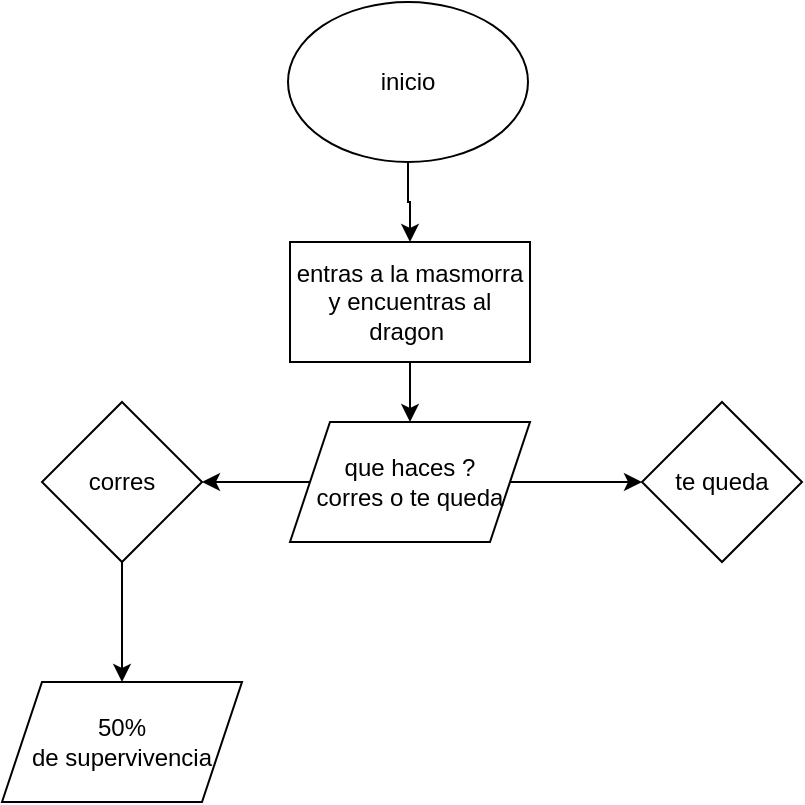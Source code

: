 <mxfile version="21.2.3" type="device">
  <diagram name="Página-1" id="MLvNesVm3uiOzzxn0n3o">
    <mxGraphModel dx="666" dy="567" grid="1" gridSize="10" guides="1" tooltips="1" connect="1" arrows="1" fold="1" page="1" pageScale="1" pageWidth="827" pageHeight="1169" math="0" shadow="0">
      <root>
        <mxCell id="0" />
        <mxCell id="1" parent="0" />
        <mxCell id="GELQpujCMFb6DYI_1lB7-5" style="edgeStyle=orthogonalEdgeStyle;rounded=0;orthogonalLoop=1;jettySize=auto;html=1;" edge="1" parent="1" source="GELQpujCMFb6DYI_1lB7-1" target="GELQpujCMFb6DYI_1lB7-3">
          <mxGeometry relative="1" as="geometry" />
        </mxCell>
        <mxCell id="GELQpujCMFb6DYI_1lB7-1" value="inicio" style="ellipse;whiteSpace=wrap;html=1;" vertex="1" parent="1">
          <mxGeometry x="353" y="40" width="120" height="80" as="geometry" />
        </mxCell>
        <mxCell id="GELQpujCMFb6DYI_1lB7-8" style="edgeStyle=orthogonalEdgeStyle;rounded=0;orthogonalLoop=1;jettySize=auto;html=1;entryX=0.5;entryY=0;entryDx=0;entryDy=0;" edge="1" parent="1" source="GELQpujCMFb6DYI_1lB7-3" target="GELQpujCMFb6DYI_1lB7-6">
          <mxGeometry relative="1" as="geometry" />
        </mxCell>
        <mxCell id="GELQpujCMFb6DYI_1lB7-3" value="entras a la masmorra y encuentras al dragon&amp;nbsp;" style="rounded=0;whiteSpace=wrap;html=1;" vertex="1" parent="1">
          <mxGeometry x="354" y="160" width="120" height="60" as="geometry" />
        </mxCell>
        <mxCell id="GELQpujCMFb6DYI_1lB7-13" value="" style="edgeStyle=orthogonalEdgeStyle;rounded=0;orthogonalLoop=1;jettySize=auto;html=1;" edge="1" parent="1" source="GELQpujCMFb6DYI_1lB7-6" target="GELQpujCMFb6DYI_1lB7-14">
          <mxGeometry relative="1" as="geometry">
            <mxPoint x="270" y="280" as="targetPoint" />
          </mxGeometry>
        </mxCell>
        <mxCell id="GELQpujCMFb6DYI_1lB7-15" style="edgeStyle=orthogonalEdgeStyle;rounded=0;orthogonalLoop=1;jettySize=auto;html=1;" edge="1" parent="1" source="GELQpujCMFb6DYI_1lB7-6" target="GELQpujCMFb6DYI_1lB7-11">
          <mxGeometry relative="1" as="geometry" />
        </mxCell>
        <mxCell id="GELQpujCMFb6DYI_1lB7-6" value="que haces ?&lt;br&gt;corres o te queda" style="shape=parallelogram;perimeter=parallelogramPerimeter;whiteSpace=wrap;html=1;fixedSize=1;" vertex="1" parent="1">
          <mxGeometry x="354" y="250" width="120" height="60" as="geometry" />
        </mxCell>
        <mxCell id="GELQpujCMFb6DYI_1lB7-11" value="te queda" style="rhombus;whiteSpace=wrap;html=1;" vertex="1" parent="1">
          <mxGeometry x="530" y="240" width="80" height="80" as="geometry" />
        </mxCell>
        <mxCell id="GELQpujCMFb6DYI_1lB7-18" style="edgeStyle=orthogonalEdgeStyle;rounded=0;orthogonalLoop=1;jettySize=auto;html=1;entryX=0.5;entryY=0;entryDx=0;entryDy=0;" edge="1" parent="1" source="GELQpujCMFb6DYI_1lB7-14" target="GELQpujCMFb6DYI_1lB7-16">
          <mxGeometry relative="1" as="geometry" />
        </mxCell>
        <mxCell id="GELQpujCMFb6DYI_1lB7-14" value="corres" style="rhombus;whiteSpace=wrap;html=1;" vertex="1" parent="1">
          <mxGeometry x="230" y="240" width="80" height="80" as="geometry" />
        </mxCell>
        <mxCell id="GELQpujCMFb6DYI_1lB7-16" value="50%&lt;br&gt;de supervivencia" style="shape=parallelogram;perimeter=parallelogramPerimeter;whiteSpace=wrap;html=1;fixedSize=1;" vertex="1" parent="1">
          <mxGeometry x="210" y="380" width="120" height="60" as="geometry" />
        </mxCell>
      </root>
    </mxGraphModel>
  </diagram>
</mxfile>
